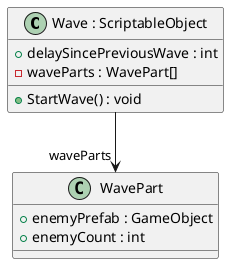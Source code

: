 @startuml
class "Wave : ScriptableObject" as Wave {
    + delaySincePreviousWave : int
    - waveParts : WavePart[]
    + StartWave() : void
}
class WavePart {
    + enemyPrefab : GameObject
    + enemyCount : int
}
Wave --> "waveParts" WavePart
@enduml
